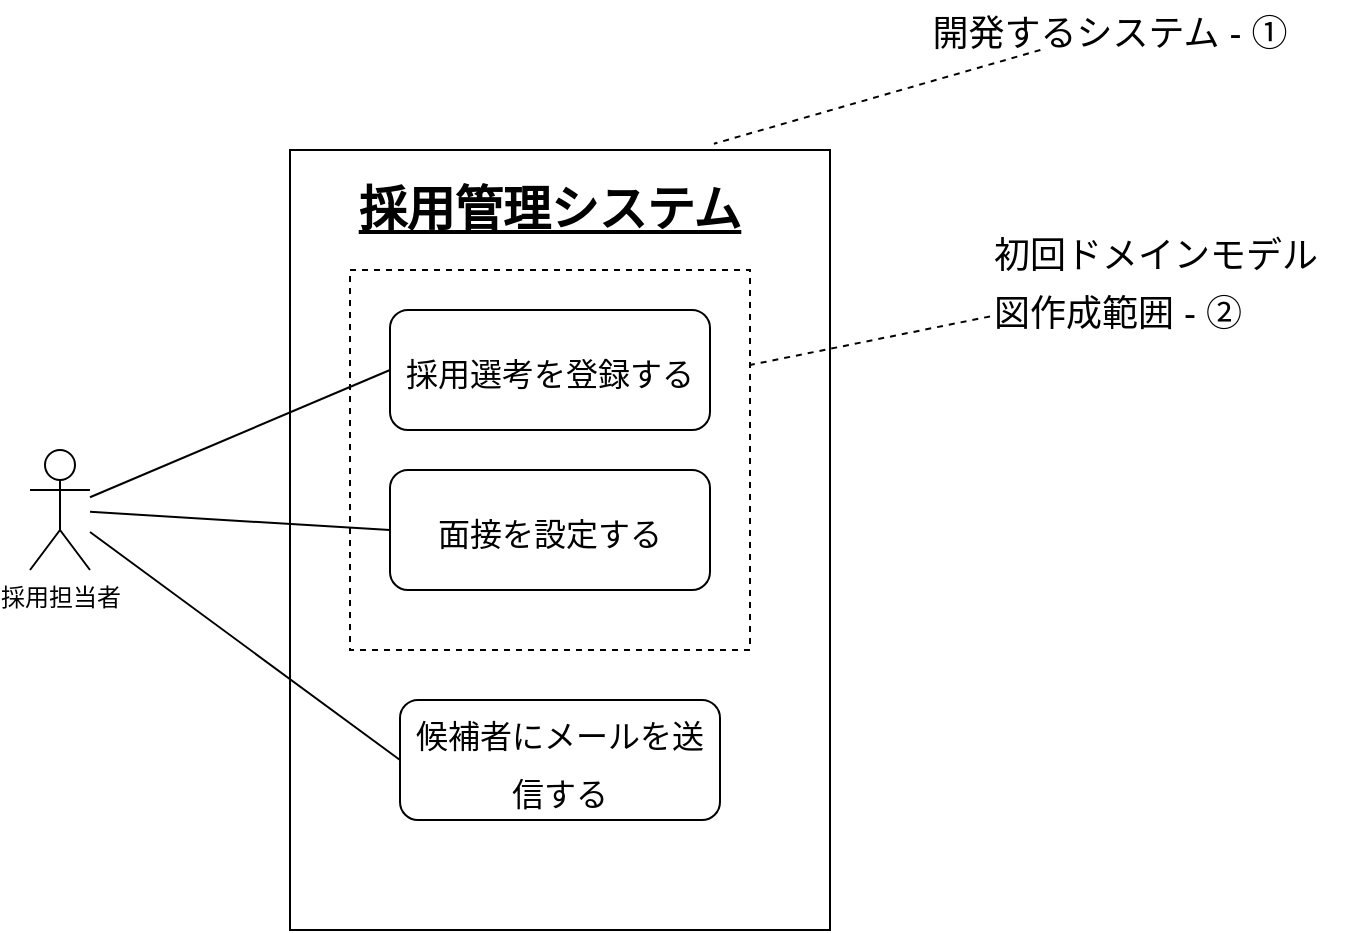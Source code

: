 <mxfile version="14.7.4" type="embed"><diagram id="23iRSUPoRavnBvh4doch" name="Page-1"><mxGraphModel dx="1055" dy="837" grid="1" gridSize="10" guides="1" tooltips="1" connect="1" arrows="1" fold="1" page="1" pageScale="1" pageWidth="827" pageHeight="1169" math="0" shadow="0"><root><mxCell id="0"/><mxCell id="1" parent="0"/><mxCell id="3" value="" style="rounded=0;whiteSpace=wrap;html=1;fillColor=none;" vertex="1" parent="1"><mxGeometry x="250" y="250" width="270" height="390" as="geometry"/></mxCell><mxCell id="8" value="" style="rounded=0;whiteSpace=wrap;html=1;fontSize=24;fillColor=none;dashed=1;" vertex="1" parent="1"><mxGeometry x="280" y="310" width="200" height="190" as="geometry"/></mxCell><mxCell id="11" style="rounded=0;orthogonalLoop=1;jettySize=auto;html=1;entryX=0;entryY=0.5;entryDx=0;entryDy=0;fontSize=24;endArrow=none;endFill=0;" edge="1" parent="1" source="2" target="5"><mxGeometry relative="1" as="geometry"/></mxCell><mxCell id="12" style="edgeStyle=none;rounded=0;orthogonalLoop=1;jettySize=auto;html=1;entryX=0;entryY=0.5;entryDx=0;entryDy=0;fontSize=24;endArrow=none;endFill=0;" edge="1" parent="1" source="2" target="6"><mxGeometry relative="1" as="geometry"/></mxCell><mxCell id="13" style="edgeStyle=none;rounded=0;orthogonalLoop=1;jettySize=auto;html=1;entryX=0;entryY=0.5;entryDx=0;entryDy=0;fontSize=24;endArrow=none;endFill=0;" edge="1" parent="1" source="2" target="7"><mxGeometry relative="1" as="geometry"/></mxCell><mxCell id="2" value="採用担当者" style="shape=umlActor;verticalLabelPosition=bottom;verticalAlign=top;html=1;outlineConnect=0;" vertex="1" parent="1"><mxGeometry x="120" y="400" width="30" height="60" as="geometry"/></mxCell><mxCell id="4" value="採用管理システム" style="text;html=1;strokeColor=none;fillColor=none;align=center;verticalAlign=middle;whiteSpace=wrap;rounded=0;fontSize=24;fontStyle=5" vertex="1" parent="1"><mxGeometry x="280" y="270" width="200" height="20" as="geometry"/></mxCell><mxCell id="5" value="&lt;font style=&quot;font-size: 16px&quot;&gt;採用選考を登録する&lt;/font&gt;" style="rounded=1;whiteSpace=wrap;html=1;fontSize=24;fillColor=none;" vertex="1" parent="1"><mxGeometry x="300" y="330" width="160" height="60" as="geometry"/></mxCell><mxCell id="6" value="&lt;font style=&quot;font-size: 16px&quot;&gt;面接を設定する&lt;/font&gt;" style="rounded=1;whiteSpace=wrap;html=1;fontSize=24;fillColor=none;" vertex="1" parent="1"><mxGeometry x="300" y="410" width="160" height="60" as="geometry"/></mxCell><mxCell id="7" value="&lt;font style=&quot;font-size: 16px&quot;&gt;候補者にメールを送信する&lt;/font&gt;" style="rounded=1;whiteSpace=wrap;html=1;fontSize=24;fillColor=none;" vertex="1" parent="1"><mxGeometry x="305" y="525" width="160" height="60" as="geometry"/></mxCell><mxCell id="15" style="edgeStyle=none;rounded=0;orthogonalLoop=1;jettySize=auto;html=1;entryX=0.785;entryY=-0.008;entryDx=0;entryDy=0;entryPerimeter=0;fontSize=24;endArrow=none;endFill=0;dashed=1;" edge="1" parent="1" source="14" target="3"><mxGeometry relative="1" as="geometry"/></mxCell><mxCell id="14" value="&lt;font style=&quot;font-size: 18px&quot;&gt;開発するシステム - ①&lt;/font&gt;" style="text;html=1;strokeColor=none;fillColor=none;align=center;verticalAlign=middle;whiteSpace=wrap;rounded=0;dashed=1;fontSize=24;" vertex="1" parent="1"><mxGeometry x="550" y="180" width="220" height="20" as="geometry"/></mxCell><mxCell id="18" style="edgeStyle=none;rounded=0;orthogonalLoop=1;jettySize=auto;html=1;entryX=1;entryY=0.25;entryDx=0;entryDy=0;dashed=1;fontSize=24;endArrow=none;endFill=0;" edge="1" parent="1" source="16" target="8"><mxGeometry relative="1" as="geometry"/></mxCell><mxCell id="16" value="&lt;font style=&quot;font-size: 18px&quot;&gt;初回ドメインモデル図作成範囲 - ②&lt;/font&gt;" style="text;html=1;strokeColor=none;fillColor=none;align=left;verticalAlign=middle;whiteSpace=wrap;rounded=0;dashed=1;fontSize=24;" vertex="1" parent="1"><mxGeometry x="600" y="290" width="180" height="50" as="geometry"/></mxCell></root></mxGraphModel></diagram></mxfile>